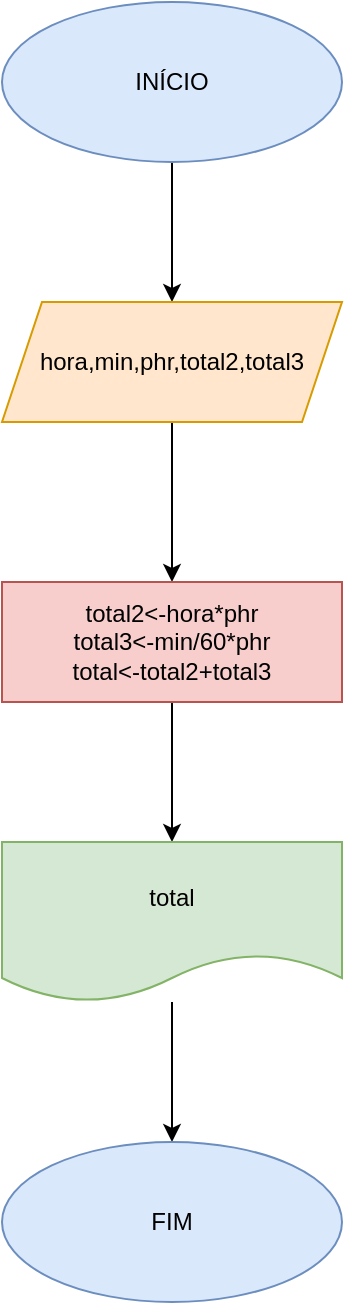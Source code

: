 <mxfile version="18.0.2" type="github">
  <diagram id="GBcD6GNt4udlwMVQdo0A" name="Page-1">
    <mxGraphModel dx="1422" dy="794" grid="1" gridSize="10" guides="1" tooltips="1" connect="1" arrows="1" fold="1" page="1" pageScale="1" pageWidth="827" pageHeight="1169" math="0" shadow="0">
      <root>
        <mxCell id="0" />
        <mxCell id="1" parent="0" />
        <mxCell id="uxq83OpnSM2mhxZgc-Vr-6" value="" style="edgeStyle=orthogonalEdgeStyle;rounded=0;orthogonalLoop=1;jettySize=auto;html=1;" edge="1" parent="1" source="uxq83OpnSM2mhxZgc-Vr-1" target="uxq83OpnSM2mhxZgc-Vr-2">
          <mxGeometry relative="1" as="geometry" />
        </mxCell>
        <mxCell id="uxq83OpnSM2mhxZgc-Vr-1" value="INÍCIO" style="ellipse;whiteSpace=wrap;html=1;fillColor=#dae8fc;strokeColor=#6c8ebf;" vertex="1" parent="1">
          <mxGeometry x="330" width="170" height="80" as="geometry" />
        </mxCell>
        <mxCell id="uxq83OpnSM2mhxZgc-Vr-7" value="" style="edgeStyle=orthogonalEdgeStyle;rounded=0;orthogonalLoop=1;jettySize=auto;html=1;" edge="1" parent="1" source="uxq83OpnSM2mhxZgc-Vr-2" target="uxq83OpnSM2mhxZgc-Vr-3">
          <mxGeometry relative="1" as="geometry" />
        </mxCell>
        <mxCell id="uxq83OpnSM2mhxZgc-Vr-2" value="hora,min,phr,total2,total3" style="shape=parallelogram;perimeter=parallelogramPerimeter;whiteSpace=wrap;html=1;fixedSize=1;fillColor=#ffe6cc;strokeColor=#d79b00;" vertex="1" parent="1">
          <mxGeometry x="330" y="150" width="170" height="60" as="geometry" />
        </mxCell>
        <mxCell id="uxq83OpnSM2mhxZgc-Vr-8" value="" style="edgeStyle=orthogonalEdgeStyle;rounded=0;orthogonalLoop=1;jettySize=auto;html=1;" edge="1" parent="1" source="uxq83OpnSM2mhxZgc-Vr-3" target="uxq83OpnSM2mhxZgc-Vr-4">
          <mxGeometry relative="1" as="geometry" />
        </mxCell>
        <mxCell id="uxq83OpnSM2mhxZgc-Vr-3" value="&lt;div&gt;total2&amp;lt;-hora*phr&lt;/div&gt;&lt;div&gt;total3&amp;lt;-min/60*phr&lt;/div&gt;&lt;div&gt;total&amp;lt;-total2+total3&lt;/div&gt;" style="rounded=0;whiteSpace=wrap;html=1;fillColor=#f8cecc;strokeColor=#b85450;" vertex="1" parent="1">
          <mxGeometry x="330" y="290" width="170" height="60" as="geometry" />
        </mxCell>
        <mxCell id="uxq83OpnSM2mhxZgc-Vr-9" value="" style="edgeStyle=orthogonalEdgeStyle;rounded=0;orthogonalLoop=1;jettySize=auto;html=1;" edge="1" parent="1" source="uxq83OpnSM2mhxZgc-Vr-4" target="uxq83OpnSM2mhxZgc-Vr-5">
          <mxGeometry relative="1" as="geometry" />
        </mxCell>
        <mxCell id="uxq83OpnSM2mhxZgc-Vr-4" value="total" style="shape=document;whiteSpace=wrap;html=1;boundedLbl=1;fillColor=#d5e8d4;strokeColor=#82b366;" vertex="1" parent="1">
          <mxGeometry x="330" y="420" width="170" height="80" as="geometry" />
        </mxCell>
        <mxCell id="uxq83OpnSM2mhxZgc-Vr-5" value="FIM" style="ellipse;whiteSpace=wrap;html=1;fillColor=#dae8fc;strokeColor=#6c8ebf;" vertex="1" parent="1">
          <mxGeometry x="330" y="570" width="170" height="80" as="geometry" />
        </mxCell>
      </root>
    </mxGraphModel>
  </diagram>
</mxfile>
